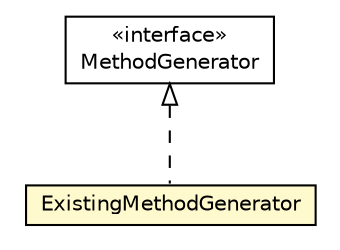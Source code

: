 #!/usr/local/bin/dot
#
# Class diagram 
# Generated by UMLGraph version 5.1 (http://www.umlgraph.org/)
#

digraph G {
	edge [fontname="Helvetica",fontsize=10,labelfontname="Helvetica",labelfontsize=10];
	node [fontname="Helvetica",fontsize=10,shape=plaintext];
	nodesep=0.25;
	ranksep=0.5;
	// org.androidtransfuse.gen.componentBuilder.ExistingMethodGenerator
	c69193 [label=<<table title="org.androidtransfuse.gen.componentBuilder.ExistingMethodGenerator" border="0" cellborder="1" cellspacing="0" cellpadding="2" port="p" bgcolor="lemonChiffon" href="./ExistingMethodGenerator.html">
		<tr><td><table border="0" cellspacing="0" cellpadding="1">
<tr><td align="center" balign="center"> ExistingMethodGenerator </td></tr>
		</table></td></tr>
		</table>>, fontname="Helvetica", fontcolor="black", fontsize=10.0];
	// org.androidtransfuse.gen.componentBuilder.MethodGenerator
	c69197 [label=<<table title="org.androidtransfuse.gen.componentBuilder.MethodGenerator" border="0" cellborder="1" cellspacing="0" cellpadding="2" port="p" href="./MethodGenerator.html">
		<tr><td><table border="0" cellspacing="0" cellpadding="1">
<tr><td align="center" balign="center"> &#171;interface&#187; </td></tr>
<tr><td align="center" balign="center"> MethodGenerator </td></tr>
		</table></td></tr>
		</table>>, fontname="Helvetica", fontcolor="black", fontsize=10.0];
	//org.androidtransfuse.gen.componentBuilder.ExistingMethodGenerator implements org.androidtransfuse.gen.componentBuilder.MethodGenerator
	c69197:p -> c69193:p [dir=back,arrowtail=empty,style=dashed];
}

